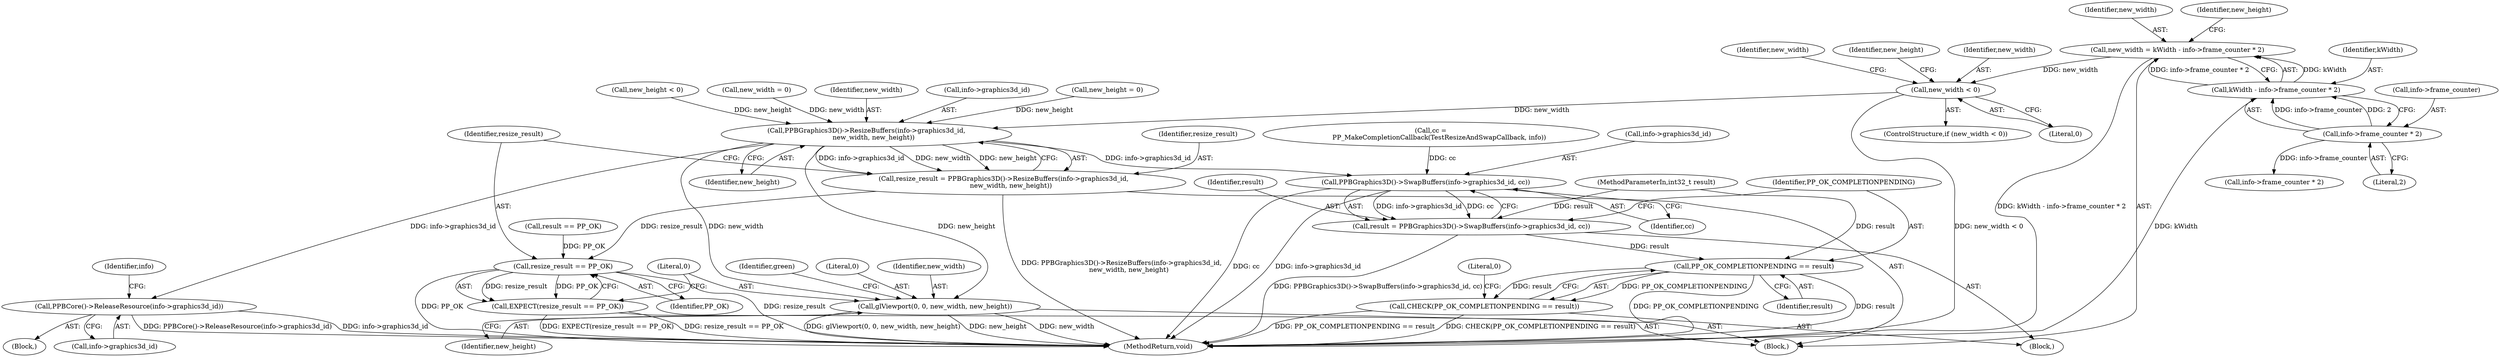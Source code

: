digraph "1_Chrome_c96312d46205ea82764aba6255ecbb8dd5f57d11_0@integer" {
"1000115" [label="(Call,new_width = kWidth - info->frame_counter * 2)"];
"1000117" [label="(Call,kWidth - info->frame_counter * 2)"];
"1000119" [label="(Call,info->frame_counter * 2)"];
"1000135" [label="(Call,new_width < 0)"];
"1000151" [label="(Call,PPBGraphics3D()->ResizeBuffers(info->graphics3d_id,\n       new_width, new_height))"];
"1000149" [label="(Call,resize_result = PPBGraphics3D()->ResizeBuffers(info->graphics3d_id,\n       new_width, new_height))"];
"1000158" [label="(Call,resize_result == PP_OK)"];
"1000157" [label="(Call,EXPECT(resize_result == PP_OK))"];
"1000161" [label="(Call,glViewport(0, 0, new_width, new_height))"];
"1000210" [label="(Call,PPBGraphics3D()->SwapBuffers(info->graphics3d_id, cc))"];
"1000208" [label="(Call,result = PPBGraphics3D()->SwapBuffers(info->graphics3d_id, cc))"];
"1000216" [label="(Call,PP_OK_COMPLETIONPENDING == result)"];
"1000215" [label="(Call,CHECK(PP_OK_COMPLETIONPENDING == result))"];
"1000221" [label="(Call,PPBCore()->ReleaseResource(info->graphics3d_id))"];
"1000168" [label="(Identifier,green)"];
"1000135" [label="(Call,new_width < 0)"];
"1000142" [label="(Call,new_height < 0)"];
"1000220" [label="(Block,)"];
"1000138" [label="(Call,new_width = 0)"];
"1000217" [label="(Identifier,PP_OK_COMPLETIONPENDING)"];
"1000208" [label="(Call,result = PPBGraphics3D()->SwapBuffers(info->graphics3d_id, cc))"];
"1000117" [label="(Call,kWidth - info->frame_counter * 2)"];
"1000149" [label="(Call,resize_result = PPBGraphics3D()->ResizeBuffers(info->graphics3d_id,\n       new_width, new_height))"];
"1000119" [label="(Call,info->frame_counter * 2)"];
"1000163" [label="(Literal,0)"];
"1000229" [label="(Literal,0)"];
"1000155" [label="(Identifier,new_width)"];
"1000216" [label="(Call,PP_OK_COMPLETIONPENDING == result)"];
"1000211" [label="(Call,info->graphics3d_id)"];
"1000139" [label="(Identifier,new_width)"];
"1000120" [label="(Call,info->frame_counter)"];
"1000102" [label="(MethodParameterIn,int32_t result)"];
"1000218" [label="(Identifier,result)"];
"1000226" [label="(Identifier,info)"];
"1000152" [label="(Call,info->graphics3d_id)"];
"1000159" [label="(Identifier,resize_result)"];
"1000202" [label="(Call,cc =\n        PP_MakeCompletionCallback(TestResizeAndSwapCallback, info))"];
"1000162" [label="(Literal,0)"];
"1000145" [label="(Call,new_height = 0)"];
"1000200" [label="(Block,)"];
"1000209" [label="(Identifier,result)"];
"1000161" [label="(Call,glViewport(0, 0, new_width, new_height))"];
"1000151" [label="(Call,PPBGraphics3D()->ResizeBuffers(info->graphics3d_id,\n       new_width, new_height))"];
"1000143" [label="(Identifier,new_height)"];
"1000150" [label="(Identifier,resize_result)"];
"1000116" [label="(Identifier,new_width)"];
"1000160" [label="(Identifier,PP_OK)"];
"1000137" [label="(Literal,0)"];
"1000164" [label="(Identifier,new_width)"];
"1000222" [label="(Call,info->graphics3d_id)"];
"1000118" [label="(Identifier,kWidth)"];
"1000221" [label="(Call,PPBCore()->ReleaseResource(info->graphics3d_id))"];
"1000165" [label="(Identifier,new_height)"];
"1000115" [label="(Call,new_width = kWidth - info->frame_counter * 2)"];
"1000215" [label="(Call,CHECK(PP_OK_COMPLETIONPENDING == result))"];
"1000156" [label="(Identifier,new_height)"];
"1000230" [label="(MethodReturn,void)"];
"1000105" [label="(Call,result == PP_OK)"];
"1000123" [label="(Literal,2)"];
"1000158" [label="(Call,resize_result == PP_OK)"];
"1000103" [label="(Block,)"];
"1000136" [label="(Identifier,new_width)"];
"1000210" [label="(Call,PPBGraphics3D()->SwapBuffers(info->graphics3d_id, cc))"];
"1000126" [label="(Identifier,new_height)"];
"1000129" [label="(Call,info->frame_counter * 2)"];
"1000134" [label="(ControlStructure,if (new_width < 0))"];
"1000157" [label="(Call,EXPECT(resize_result == PP_OK))"];
"1000214" [label="(Identifier,cc)"];
"1000115" -> "1000103"  [label="AST: "];
"1000115" -> "1000117"  [label="CFG: "];
"1000116" -> "1000115"  [label="AST: "];
"1000117" -> "1000115"  [label="AST: "];
"1000126" -> "1000115"  [label="CFG: "];
"1000115" -> "1000230"  [label="DDG: kWidth - info->frame_counter * 2"];
"1000117" -> "1000115"  [label="DDG: kWidth"];
"1000117" -> "1000115"  [label="DDG: info->frame_counter * 2"];
"1000115" -> "1000135"  [label="DDG: new_width"];
"1000117" -> "1000119"  [label="CFG: "];
"1000118" -> "1000117"  [label="AST: "];
"1000119" -> "1000117"  [label="AST: "];
"1000117" -> "1000230"  [label="DDG: kWidth"];
"1000119" -> "1000117"  [label="DDG: info->frame_counter"];
"1000119" -> "1000117"  [label="DDG: 2"];
"1000119" -> "1000123"  [label="CFG: "];
"1000120" -> "1000119"  [label="AST: "];
"1000123" -> "1000119"  [label="AST: "];
"1000119" -> "1000129"  [label="DDG: info->frame_counter"];
"1000135" -> "1000134"  [label="AST: "];
"1000135" -> "1000137"  [label="CFG: "];
"1000136" -> "1000135"  [label="AST: "];
"1000137" -> "1000135"  [label="AST: "];
"1000139" -> "1000135"  [label="CFG: "];
"1000143" -> "1000135"  [label="CFG: "];
"1000135" -> "1000230"  [label="DDG: new_width < 0"];
"1000135" -> "1000151"  [label="DDG: new_width"];
"1000151" -> "1000149"  [label="AST: "];
"1000151" -> "1000156"  [label="CFG: "];
"1000152" -> "1000151"  [label="AST: "];
"1000155" -> "1000151"  [label="AST: "];
"1000156" -> "1000151"  [label="AST: "];
"1000149" -> "1000151"  [label="CFG: "];
"1000151" -> "1000149"  [label="DDG: info->graphics3d_id"];
"1000151" -> "1000149"  [label="DDG: new_width"];
"1000151" -> "1000149"  [label="DDG: new_height"];
"1000138" -> "1000151"  [label="DDG: new_width"];
"1000142" -> "1000151"  [label="DDG: new_height"];
"1000145" -> "1000151"  [label="DDG: new_height"];
"1000151" -> "1000161"  [label="DDG: new_width"];
"1000151" -> "1000161"  [label="DDG: new_height"];
"1000151" -> "1000210"  [label="DDG: info->graphics3d_id"];
"1000151" -> "1000221"  [label="DDG: info->graphics3d_id"];
"1000149" -> "1000103"  [label="AST: "];
"1000150" -> "1000149"  [label="AST: "];
"1000159" -> "1000149"  [label="CFG: "];
"1000149" -> "1000230"  [label="DDG: PPBGraphics3D()->ResizeBuffers(info->graphics3d_id,\n       new_width, new_height)"];
"1000149" -> "1000158"  [label="DDG: resize_result"];
"1000158" -> "1000157"  [label="AST: "];
"1000158" -> "1000160"  [label="CFG: "];
"1000159" -> "1000158"  [label="AST: "];
"1000160" -> "1000158"  [label="AST: "];
"1000157" -> "1000158"  [label="CFG: "];
"1000158" -> "1000230"  [label="DDG: resize_result"];
"1000158" -> "1000230"  [label="DDG: PP_OK"];
"1000158" -> "1000157"  [label="DDG: resize_result"];
"1000158" -> "1000157"  [label="DDG: PP_OK"];
"1000105" -> "1000158"  [label="DDG: PP_OK"];
"1000157" -> "1000103"  [label="AST: "];
"1000162" -> "1000157"  [label="CFG: "];
"1000157" -> "1000230"  [label="DDG: EXPECT(resize_result == PP_OK)"];
"1000157" -> "1000230"  [label="DDG: resize_result == PP_OK"];
"1000161" -> "1000103"  [label="AST: "];
"1000161" -> "1000165"  [label="CFG: "];
"1000162" -> "1000161"  [label="AST: "];
"1000163" -> "1000161"  [label="AST: "];
"1000164" -> "1000161"  [label="AST: "];
"1000165" -> "1000161"  [label="AST: "];
"1000168" -> "1000161"  [label="CFG: "];
"1000161" -> "1000230"  [label="DDG: new_width"];
"1000161" -> "1000230"  [label="DDG: glViewport(0, 0, new_width, new_height)"];
"1000161" -> "1000230"  [label="DDG: new_height"];
"1000210" -> "1000208"  [label="AST: "];
"1000210" -> "1000214"  [label="CFG: "];
"1000211" -> "1000210"  [label="AST: "];
"1000214" -> "1000210"  [label="AST: "];
"1000208" -> "1000210"  [label="CFG: "];
"1000210" -> "1000230"  [label="DDG: cc"];
"1000210" -> "1000230"  [label="DDG: info->graphics3d_id"];
"1000210" -> "1000208"  [label="DDG: info->graphics3d_id"];
"1000210" -> "1000208"  [label="DDG: cc"];
"1000202" -> "1000210"  [label="DDG: cc"];
"1000208" -> "1000200"  [label="AST: "];
"1000209" -> "1000208"  [label="AST: "];
"1000217" -> "1000208"  [label="CFG: "];
"1000208" -> "1000230"  [label="DDG: PPBGraphics3D()->SwapBuffers(info->graphics3d_id, cc)"];
"1000102" -> "1000208"  [label="DDG: result"];
"1000208" -> "1000216"  [label="DDG: result"];
"1000216" -> "1000215"  [label="AST: "];
"1000216" -> "1000218"  [label="CFG: "];
"1000217" -> "1000216"  [label="AST: "];
"1000218" -> "1000216"  [label="AST: "];
"1000215" -> "1000216"  [label="CFG: "];
"1000216" -> "1000230"  [label="DDG: PP_OK_COMPLETIONPENDING"];
"1000216" -> "1000230"  [label="DDG: result"];
"1000216" -> "1000215"  [label="DDG: PP_OK_COMPLETIONPENDING"];
"1000216" -> "1000215"  [label="DDG: result"];
"1000102" -> "1000216"  [label="DDG: result"];
"1000215" -> "1000200"  [label="AST: "];
"1000229" -> "1000215"  [label="CFG: "];
"1000215" -> "1000230"  [label="DDG: PP_OK_COMPLETIONPENDING == result"];
"1000215" -> "1000230"  [label="DDG: CHECK(PP_OK_COMPLETIONPENDING == result)"];
"1000221" -> "1000220"  [label="AST: "];
"1000221" -> "1000222"  [label="CFG: "];
"1000222" -> "1000221"  [label="AST: "];
"1000226" -> "1000221"  [label="CFG: "];
"1000221" -> "1000230"  [label="DDG: PPBCore()->ReleaseResource(info->graphics3d_id)"];
"1000221" -> "1000230"  [label="DDG: info->graphics3d_id"];
}
